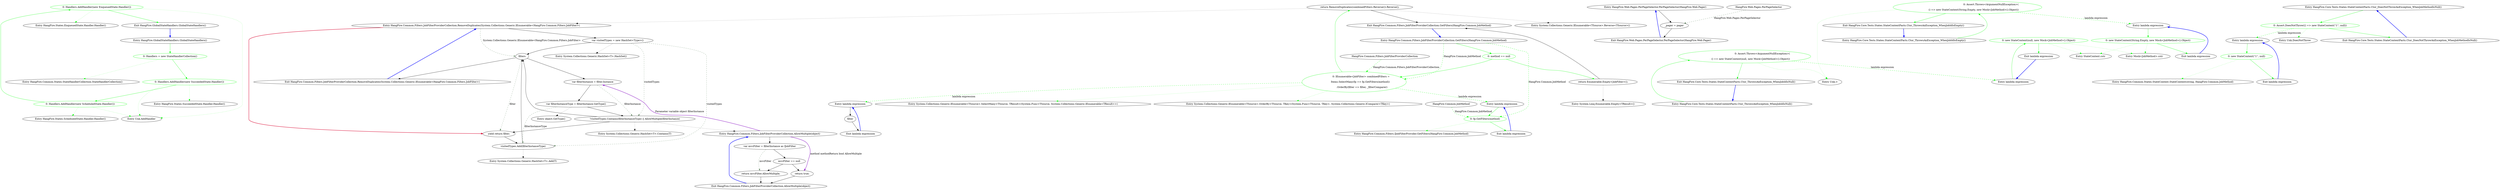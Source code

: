 digraph  {
m0_10 [cluster="HangFire.States.EnqueuedState.Handler.Handler()", file="GlobalStateHandlers.cs", label="Entry HangFire.States.EnqueuedState.Handler.Handler()", span="49-49"];
m0_6 [cluster="HangFire.Common.States.StateHandlerCollection.StateHandlerCollection()", file="GlobalStateHandlers.cs", label="Entry HangFire.Common.States.StateHandlerCollection.StateHandlerCollection()", span="6-6"];
m0_0 [cluster="HangFire.GlobalStateHandlers.GlobalStateHandlers()", file="GlobalStateHandlers.cs", label="Entry HangFire.GlobalStateHandlers.GlobalStateHandlers()", span="7-7"];
m0_1 [cluster="HangFire.GlobalStateHandlers.GlobalStateHandlers()", color=green, community=0, file="GlobalStateHandlers.cs", label="0: Handlers = new StateHandlerCollection()", span="9-9"];
m0_2 [cluster="HangFire.GlobalStateHandlers.GlobalStateHandlers()", color=green, community=0, file="GlobalStateHandlers.cs", label="0: Handlers.AddHandler(new SucceededState.Handler())", span="10-10"];
m0_3 [cluster="HangFire.GlobalStateHandlers.GlobalStateHandlers()", color=green, community=0, file="GlobalStateHandlers.cs", label="0: Handlers.AddHandler(new ScheduledState.Handler())", span="11-11"];
m0_4 [cluster="HangFire.GlobalStateHandlers.GlobalStateHandlers()", color=green, community=0, file="GlobalStateHandlers.cs", label="0: Handlers.AddHandler(new EnqueuedState.Handler())", span="12-12"];
m0_5 [cluster="HangFire.GlobalStateHandlers.GlobalStateHandlers()", file="GlobalStateHandlers.cs", label="Exit HangFire.GlobalStateHandlers.GlobalStateHandlers()", span="7-7"];
m0_8 [cluster="Unk.AddHandler", file="GlobalStateHandlers.cs", label="Entry Unk.AddHandler", span=""];
m0_7 [cluster="HangFire.States.SucceededState.Handler.Handler()", file="GlobalStateHandlers.cs", label="Entry HangFire.States.SucceededState.Handler.Handler()", span="53-53"];
m0_9 [cluster="HangFire.States.ScheduledState.Handler.Handler()", file="GlobalStateHandlers.cs", label="Entry HangFire.States.ScheduledState.Handler.Handler()", span="48-48"];
m1_22 [cluster="HangFire.Common.Filters.JobFilterProviderCollection.RemoveDuplicates(System.Collections.Generic.IEnumerable<HangFire.Common.Filters.JobFilter>)", file="JobFilterProviderCollection.cs", label="Entry HangFire.Common.Filters.JobFilterProviderCollection.RemoveDuplicates(System.Collections.Generic.IEnumerable<HangFire.Common.Filters.JobFilter>)", span="84-84"];
m1_30 [cluster="HangFire.Common.Filters.JobFilterProviderCollection.RemoveDuplicates(System.Collections.Generic.IEnumerable<HangFire.Common.Filters.JobFilter>)", file="JobFilterProviderCollection.cs", label="var visitedTypes = new HashSet<Type>()", span="87-87"];
m1_35 [cluster="HangFire.Common.Filters.JobFilterProviderCollection.RemoveDuplicates(System.Collections.Generic.IEnumerable<HangFire.Common.Filters.JobFilter>)", file="JobFilterProviderCollection.cs", label="yield return filter;", span="96-96"];
m1_31 [cluster="HangFire.Common.Filters.JobFilterProviderCollection.RemoveDuplicates(System.Collections.Generic.IEnumerable<HangFire.Common.Filters.JobFilter>)", file="JobFilterProviderCollection.cs", label=filters, span="89-89"];
m1_34 [cluster="HangFire.Common.Filters.JobFilterProviderCollection.RemoveDuplicates(System.Collections.Generic.IEnumerable<HangFire.Common.Filters.JobFilter>)", file="JobFilterProviderCollection.cs", label="!visitedTypes.Contains(filterInstanceType) || AllowMultiple(filterInstance)", span="94-94"];
m1_36 [cluster="HangFire.Common.Filters.JobFilterProviderCollection.RemoveDuplicates(System.Collections.Generic.IEnumerable<HangFire.Common.Filters.JobFilter>)", file="JobFilterProviderCollection.cs", label="visitedTypes.Add(filterInstanceType)", span="97-97"];
m1_32 [cluster="HangFire.Common.Filters.JobFilterProviderCollection.RemoveDuplicates(System.Collections.Generic.IEnumerable<HangFire.Common.Filters.JobFilter>)", file="JobFilterProviderCollection.cs", label="var filterInstance = filter.Instance", span="91-91"];
m1_33 [cluster="HangFire.Common.Filters.JobFilterProviderCollection.RemoveDuplicates(System.Collections.Generic.IEnumerable<HangFire.Common.Filters.JobFilter>)", file="JobFilterProviderCollection.cs", label="var filterInstanceType = filterInstance.GetType()", span="92-92"];
m1_37 [cluster="HangFire.Common.Filters.JobFilterProviderCollection.RemoveDuplicates(System.Collections.Generic.IEnumerable<HangFire.Common.Filters.JobFilter>)", file="JobFilterProviderCollection.cs", label="Exit HangFire.Common.Filters.JobFilterProviderCollection.RemoveDuplicates(System.Collections.Generic.IEnumerable<HangFire.Common.Filters.JobFilter>)", span="84-84"];
m1_26 [cluster="HangFire.Common.Filters.IJobFilterProvider.GetFilters(HangFire.Common.JobMethod)", file="JobFilterProviderCollection.cs", label="Entry HangFire.Common.Filters.IJobFilterProvider.GetFilters(HangFire.Common.JobMethod)", span="34-34"];
m1_19 [cluster="System.Collections.Generic.IEnumerable<TSource>.SelectMany<TSource, TResult>(System.Func<TSource, System.Collections.Generic.IEnumerable<TResult>>)", file="JobFilterProviderCollection.cs", label="Entry System.Collections.Generic.IEnumerable<TSource>.SelectMany<TSource, TResult>(System.Func<TSource, System.Collections.Generic.IEnumerable<TResult>>)", span="0-0"];
m1_0 [cluster="HangFire.Web.Pages.PerPageSelector.PerPageSelector(HangFire.Web.Pager)", file="JobFilterProviderCollection.cs", label="Entry HangFire.Web.Pages.PerPageSelector.PerPageSelector(HangFire.Web.Pager)", span="6-6"];
m1_1 [cluster="HangFire.Web.Pages.PerPageSelector.PerPageSelector(HangFire.Web.Pager)", file="JobFilterProviderCollection.cs", label="_pager = pager", span="8-8"];
m1_2 [cluster="HangFire.Web.Pages.PerPageSelector.PerPageSelector(HangFire.Web.Pager)", file="JobFilterProviderCollection.cs", label="Exit HangFire.Web.Pages.PerPageSelector.PerPageSelector(HangFire.Web.Pager)", span="6-6"];
m1_21 [cluster="System.Collections.Generic.IEnumerable<TSource>.Reverse<TSource>()", file="JobFilterProviderCollection.cs", label="Entry System.Collections.Generic.IEnumerable<TSource>.Reverse<TSource>()", span="0-0"];
m1_39 [cluster="object.GetType()", file="JobFilterProviderCollection.cs", label="Entry object.GetType()", span="0-0"];
m1_12 [cluster="HangFire.Common.Filters.JobFilterProviderCollection.GetFilters(HangFire.Common.JobMethod)", file="JobFilterProviderCollection.cs", label="Entry HangFire.Common.Filters.JobFilterProviderCollection.GetFilters(HangFire.Common.JobMethod)", span="69-69"];
m1_13 [cluster="HangFire.Common.Filters.JobFilterProviderCollection.GetFilters(HangFire.Common.JobMethod)", color=green, community=0, file="JobFilterProviderCollection.cs", label="0: method == null", span="71-71"];
m1_14 [cluster="HangFire.Common.Filters.JobFilterProviderCollection.GetFilters(HangFire.Common.JobMethod)", file="JobFilterProviderCollection.cs", label="return Enumerable.Empty<JobFilter>();", span="73-73"];
m1_15 [cluster="HangFire.Common.Filters.JobFilterProviderCollection.GetFilters(HangFire.Common.JobMethod)", color=green, community=0, file="JobFilterProviderCollection.cs", label="0: IEnumerable<JobFilter> combinedFilters =\r\n                Items.SelectMany(fp => fp.GetFilters(method))\r\n                    .OrderBy(filter => filter, _filterComparer)", span="76-78"];
m1_16 [cluster="HangFire.Common.Filters.JobFilterProviderCollection.GetFilters(HangFire.Common.JobMethod)", file="JobFilterProviderCollection.cs", label="return RemoveDuplicates(combinedFilters.Reverse()).Reverse();", span="81-81"];
m1_17 [cluster="HangFire.Common.Filters.JobFilterProviderCollection.GetFilters(HangFire.Common.JobMethod)", file="JobFilterProviderCollection.cs", label="Exit HangFire.Common.Filters.JobFilterProviderCollection.GetFilters(HangFire.Common.JobMethod)", span="69-69"];
m1_40 [cluster="System.Collections.Generic.HashSet<T>.Contains(T)", file="JobFilterProviderCollection.cs", label="Entry System.Collections.Generic.HashSet<T>.Contains(T)", span="0-0"];
m1_6 [cluster="HangFire.Common.Filters.JobFilterProviderCollection.AllowMultiple(object)", file="JobFilterProviderCollection.cs", label="Entry HangFire.Common.Filters.JobFilterProviderCollection.AllowMultiple(object)", span="53-53"];
m1_7 [cluster="HangFire.Common.Filters.JobFilterProviderCollection.AllowMultiple(object)", file="JobFilterProviderCollection.cs", label="var mvcFilter = filterInstance as IJobFilter", span="55-55"];
m1_9 [cluster="HangFire.Common.Filters.JobFilterProviderCollection.AllowMultiple(object)", file="JobFilterProviderCollection.cs", label="return true;", span="58-58"];
m1_10 [cluster="HangFire.Common.Filters.JobFilterProviderCollection.AllowMultiple(object)", file="JobFilterProviderCollection.cs", label="return mvcFilter.AllowMultiple;", span="61-61"];
m1_8 [cluster="HangFire.Common.Filters.JobFilterProviderCollection.AllowMultiple(object)", file="JobFilterProviderCollection.cs", label="mvcFilter == null", span="56-56"];
m1_11 [cluster="HangFire.Common.Filters.JobFilterProviderCollection.AllowMultiple(object)", file="JobFilterProviderCollection.cs", label="Exit HangFire.Common.Filters.JobFilterProviderCollection.AllowMultiple(object)", span="53-53"];
m1_27 [cluster="lambda expression", file="JobFilterProviderCollection.cs", label="Entry lambda expression", span="78-78"];
m1_23 [cluster="lambda expression", file="JobFilterProviderCollection.cs", label="Entry lambda expression", span="77-77"];
m1_24 [cluster="lambda expression", color=green, community=0, file="JobFilterProviderCollection.cs", label="0: fp.GetFilters(method)", span="77-77"];
m1_25 [cluster="lambda expression", file="JobFilterProviderCollection.cs", label="Exit lambda expression", span="77-77"];
m1_28 [cluster="lambda expression", file="JobFilterProviderCollection.cs", label=filter, span="78-78"];
m1_29 [cluster="lambda expression", file="JobFilterProviderCollection.cs", label="Exit lambda expression", span="78-78"];
m1_41 [cluster="System.Collections.Generic.HashSet<T>.Add(T)", file="JobFilterProviderCollection.cs", label="Entry System.Collections.Generic.HashSet<T>.Add(T)", span="0-0"];
m1_18 [cluster="System.Linq.Enumerable.Empty<TResult>()", file="JobFilterProviderCollection.cs", label="Entry System.Linq.Enumerable.Empty<TResult>()", span="0-0"];
m1_20 [cluster="System.Collections.Generic.IEnumerable<TSource>.OrderBy<TSource, TKey>(System.Func<TSource, TKey>, System.Collections.Generic.IComparer<TKey>)", file="JobFilterProviderCollection.cs", label="Entry System.Collections.Generic.IEnumerable<TSource>.OrderBy<TSource, TKey>(System.Func<TSource, TKey>, System.Collections.Generic.IComparer<TKey>)", span="0-0"];
m1_38 [cluster="System.Collections.Generic.HashSet<T>.HashSet()", file="JobFilterProviderCollection.cs", label="Entry System.Collections.Generic.HashSet<T>.HashSet()", span="0-0"];
m1_3 [file="JobFilterProviderCollection.cs", label="HangFire.Web.Pages.PerPageSelector", span=""];
m1_59 [file="JobFilterProviderCollection.cs", label="HangFire.Common.Filters.JobFilterProviderCollection", span=""];
m1_60 [file="JobFilterProviderCollection.cs", label="HangFire.Common.JobMethod", span=""];
m4_3 [cluster="Unk.>", file="StateContextFacts.cs", label="Entry Unk.>", span=""];
m4_9 [cluster="HangFire.Core.Tests.States.StateContextFacts.Ctor_ThrowsAnException_WhenJobIdIsEmpty()", file="StateContextFacts.cs", label="Entry HangFire.Core.Tests.States.StateContextFacts.Ctor_ThrowsAnException_WhenJobIdIsEmpty()", span="18-18"];
m4_10 [cluster="HangFire.Core.Tests.States.StateContextFacts.Ctor_ThrowsAnException_WhenJobIdIsEmpty()", color=green, community=0, file="StateContextFacts.cs", label="0: Assert.Throws<ArgumentNullException>(\r\n                () => new StateContext(String.Empty, new Mock<JobMethod>().Object))", span="20-21"];
m4_11 [cluster="HangFire.Core.Tests.States.StateContextFacts.Ctor_ThrowsAnException_WhenJobIdIsEmpty()", file="StateContextFacts.cs", label="Exit HangFire.Core.Tests.States.StateContextFacts.Ctor_ThrowsAnException_WhenJobIdIsEmpty()", span="18-18"];
m4_0 [cluster="HangFire.Core.Tests.States.StateContextFacts.Ctor_ThrowsAnException_WhenJobIdIsNull()", file="StateContextFacts.cs", label="Entry HangFire.Core.Tests.States.StateContextFacts.Ctor_ThrowsAnException_WhenJobIdIsNull()", span="11-11"];
m4_1 [cluster="HangFire.Core.Tests.States.StateContextFacts.Ctor_ThrowsAnException_WhenJobIdIsNull()", color=green, community=0, file="StateContextFacts.cs", label="0: Assert.Throws<ArgumentNullException>(\r\n                () => new StateContext(null, new Mock<JobMethod>().Object))", span="13-14"];
m4_2 [cluster="HangFire.Core.Tests.States.StateContextFacts.Ctor_ThrowsAnException_WhenJobIdIsNull()", file="StateContextFacts.cs", label="Exit HangFire.Core.Tests.States.StateContextFacts.Ctor_ThrowsAnException_WhenJobIdIsNull()", span="11-11"];
m4_7 [cluster="StateContext.cstr", file="StateContextFacts.cs", label="Entry StateContext.cstr", span=""];
m4_15 [cluster="HangFire.Core.Tests.States.StateContextFacts.Ctor_DoesNotThrowAnException_WhenJobMethodIsNull()", file="StateContextFacts.cs", label="Entry HangFire.Core.Tests.States.StateContextFacts.Ctor_DoesNotThrowAnException_WhenJobMethodIsNull()", span="25-25"];
m4_16 [cluster="HangFire.Core.Tests.States.StateContextFacts.Ctor_DoesNotThrowAnException_WhenJobMethodIsNull()", color=green, community=0, file="StateContextFacts.cs", label="0: Assert.DoesNotThrow(() => new StateContext(''1'', null))", span="27-27"];
m4_17 [cluster="HangFire.Core.Tests.States.StateContextFacts.Ctor_DoesNotThrowAnException_WhenJobMethodIsNull()", file="StateContextFacts.cs", label="Exit HangFire.Core.Tests.States.StateContextFacts.Ctor_DoesNotThrowAnException_WhenJobMethodIsNull()", span="25-25"];
m4_8 [cluster="Mock<JobMethod>.cstr", file="StateContextFacts.cs", label="Entry Mock<JobMethod>.cstr", span=""];
m4_19 [cluster="lambda expression", file="StateContextFacts.cs", label="Entry lambda expression", span="27-27"];
m4_4 [cluster="lambda expression", file="StateContextFacts.cs", label="Entry lambda expression", span="14-14"];
m4_5 [cluster="lambda expression", color=green, community=0, file="StateContextFacts.cs", label="0: new StateContext(null, new Mock<JobMethod>().Object)", span="14-14"];
m4_6 [cluster="lambda expression", file="StateContextFacts.cs", label="Exit lambda expression", span="14-14"];
m4_12 [cluster="lambda expression", file="StateContextFacts.cs", label="Entry lambda expression", span="21-21"];
m4_13 [cluster="lambda expression", color=green, community=0, file="StateContextFacts.cs", label="0: new StateContext(String.Empty, new Mock<JobMethod>().Object)", span="21-21"];
m4_14 [cluster="lambda expression", file="StateContextFacts.cs", label="Exit lambda expression", span="21-21"];
m4_20 [cluster="lambda expression", color=green, community=0, file="StateContextFacts.cs", label="0: new StateContext(''1'', null)", span="27-27"];
m4_21 [cluster="lambda expression", file="StateContextFacts.cs", label="Exit lambda expression", span="27-27"];
m4_18 [cluster="Unk.DoesNotThrow", file="StateContextFacts.cs", label="Entry Unk.DoesNotThrow", span=""];
m4_22 [cluster="HangFire.Common.States.StateContext.StateContext(string, HangFire.Common.JobMethod)", file="StateContextFacts.cs", label="Entry HangFire.Common.States.StateContext.StateContext(string, HangFire.Common.JobMethod)", span="27-27"];
m0_0 -> m0_1  [color=green, key=0, style=solid];
m0_1 -> m0_2  [color=green, key=0, style=solid];
m0_1 -> m0_6  [color=green, key=2, style=dotted];
m0_2 -> m0_3  [color=green, key=0, style=solid];
m0_2 -> m0_7  [color=green, key=2, style=dotted];
m0_2 -> m0_8  [color=green, key=2, style=dotted];
m0_3 -> m0_4  [color=green, key=0, style=solid];
m0_3 -> m0_9  [color=green, key=2, style=dotted];
m0_3 -> m0_8  [color=green, key=2, style=dotted];
m0_4 -> m0_5  [color=green, key=0, style=solid];
m0_4 -> m0_10  [color=green, key=2, style=dotted];
m0_4 -> m0_8  [color=green, key=2, style=dotted];
m0_5 -> m0_0  [color=blue, key=0, style=bold];
m1_22 -> m1_30  [key=0, style=solid];
m1_22 -> m1_35  [color=crimson, key=0, style=bold];
m1_22 -> m1_31  [color=darkseagreen4, key=1, label="System.Collections.Generic.IEnumerable<HangFire.Common.Filters.JobFilter>", style=dashed];
m1_30 -> m1_31  [key=0, style=solid];
m1_30 -> m1_38  [key=2, style=dotted];
m1_30 -> m1_34  [color=darkseagreen4, key=1, label=visitedTypes, style=dashed];
m1_30 -> m1_36  [color=darkseagreen4, key=1, label=visitedTypes, style=dashed];
m1_35 -> m1_36  [key=0, style=solid];
m1_31 -> m1_37  [key=0, style=solid];
m1_31 -> m1_35  [color=darkseagreen4, key=1, label=filter, style=dashed];
m1_31 -> m1_32  [key=0, style=solid];
m1_34 -> m1_35  [key=0, style=solid];
m1_34 -> m1_31  [key=0, style=solid];
m1_34 -> m1_40  [key=2, style=dotted];
m1_34 -> m1_6  [key=2, style=dotted];
m1_36 -> m1_31  [key=0, style=solid];
m1_36 -> m1_41  [key=2, style=dotted];
m1_32 -> m1_34  [color=darkseagreen4, key=1, label=filterInstance, style=dashed];
m1_32 -> m1_33  [key=0, style=solid];
m1_33 -> m1_34  [key=0, style=solid];
m1_33 -> m1_36  [color=darkseagreen4, key=1, label=filterInstanceType, style=dashed];
m1_33 -> m1_39  [key=2, style=dotted];
m1_37 -> m1_22  [color=blue, key=0, style=bold];
m1_0 -> m1_1  [key=0, style=solid];
m1_1 -> m1_2  [key=0, style=solid];
m1_2 -> m1_0  [color=blue, key=0, style=bold];
m1_12 -> m1_13  [color=green, key=0, style=solid];
m1_12 -> m1_15  [color=green, key=1, label="HangFire.Common.JobMethod", style=dashed];
m1_12 -> m1_24  [color=green, key=1, label="HangFire.Common.JobMethod", style=dashed];
m1_13 -> m1_14  [color=green, key=0, style=solid];
m1_13 -> m1_15  [color=green, key=0, style=solid];
m1_14 -> m1_17  [key=0, style=solid];
m1_14 -> m1_18  [key=2, style=dotted];
m1_15 -> m1_16  [color=green, key=0, style=solid];
m1_15 -> m1_19  [color=green, key=2, style=dotted];
m1_15 -> m1_20  [color=green, key=2, style=dotted];
m1_15 -> m1_23  [color=green, key=1, label="lambda expression", style=dashed];
m1_15 -> m1_27  [color=green, key=1, label="lambda expression", style=dashed];
m1_16 -> m1_17  [key=0, style=solid];
m1_16 -> m1_21  [key=2, style=dotted];
m1_16 -> m1_22  [key=2, style=dotted];
m1_17 -> m1_12  [color=blue, key=0, style=bold];
m1_6 -> m1_32  [color=darkorchid, key=3, label="Parameter variable object filterInstance", style=bold];
m1_6 -> m1_7  [key=0, style=solid];
m1_6 -> m1_9  [color=darkorchid, key=3, label="method methodReturn bool AllowMultiple", style=bold];
m1_7 -> m1_8  [key=0, style=solid];
m1_7 -> m1_10  [color=darkseagreen4, key=1, label=mvcFilter, style=dashed];
m1_9 -> m1_11  [key=0, style=solid];
m1_10 -> m1_11  [key=0, style=solid];
m1_8 -> m1_9  [key=0, style=solid];
m1_8 -> m1_10  [key=0, style=solid];
m1_11 -> m1_6  [color=blue, key=0, style=bold];
m1_27 -> m1_28  [key=0, style=solid];
m1_23 -> m1_24  [color=green, key=0, style=solid];
m1_24 -> m1_25  [color=green, key=0, style=solid];
m1_24 -> m1_26  [color=green, key=2, style=dotted];
m1_25 -> m1_23  [color=blue, key=0, style=bold];
m1_28 -> m1_29  [key=0, style=solid];
m1_29 -> m1_27  [color=blue, key=0, style=bold];
m1_3 -> m1_1  [color=darkseagreen4, key=1, label="HangFire.Web.Pages.PerPageSelector", style=dashed];
m1_59 -> m1_15  [color=green, key=1, label="HangFire.Common.Filters.JobFilterProviderCollection", style=dashed];
m1_60 -> m1_24  [color=green, key=1, label="HangFire.Common.JobMethod", style=dashed];
m4_9 -> m4_10  [color=green, key=0, style=solid];
m4_10 -> m4_11  [color=green, key=0, style=solid];
m4_10 -> m4_3  [color=green, key=2, style=dotted];
m4_10 -> m4_12  [color=green, key=1, label="lambda expression", style=dashed];
m4_11 -> m4_9  [color=blue, key=0, style=bold];
m4_0 -> m4_1  [color=green, key=0, style=solid];
m4_1 -> m4_2  [color=green, key=0, style=solid];
m4_1 -> m4_3  [color=green, key=2, style=dotted];
m4_1 -> m4_4  [color=green, key=1, label="lambda expression", style=dashed];
m4_2 -> m4_0  [color=blue, key=0, style=bold];
m4_15 -> m4_16  [color=green, key=0, style=solid];
m4_16 -> m4_17  [color=green, key=0, style=solid];
m4_16 -> m4_18  [color=green, key=2, style=dotted];
m4_16 -> m4_19  [color=green, key=1, label="lambda expression", style=dashed];
m4_17 -> m4_15  [color=blue, key=0, style=bold];
m4_19 -> m4_20  [color=green, key=0, style=solid];
m4_4 -> m4_5  [color=green, key=0, style=solid];
m4_5 -> m4_6  [color=green, key=0, style=solid];
m4_5 -> m4_7  [color=green, key=2, style=dotted];
m4_5 -> m4_8  [color=green, key=2, style=dotted];
m4_6 -> m4_4  [color=blue, key=0, style=bold];
m4_12 -> m4_13  [color=green, key=0, style=solid];
m4_13 -> m4_14  [color=green, key=0, style=solid];
m4_13 -> m4_7  [color=green, key=2, style=dotted];
m4_13 -> m4_8  [color=green, key=2, style=dotted];
m4_14 -> m4_12  [color=blue, key=0, style=bold];
m4_20 -> m4_21  [color=green, key=0, style=solid];
m4_20 -> m4_22  [color=green, key=2, style=dotted];
m4_21 -> m4_19  [color=blue, key=0, style=bold];
}
